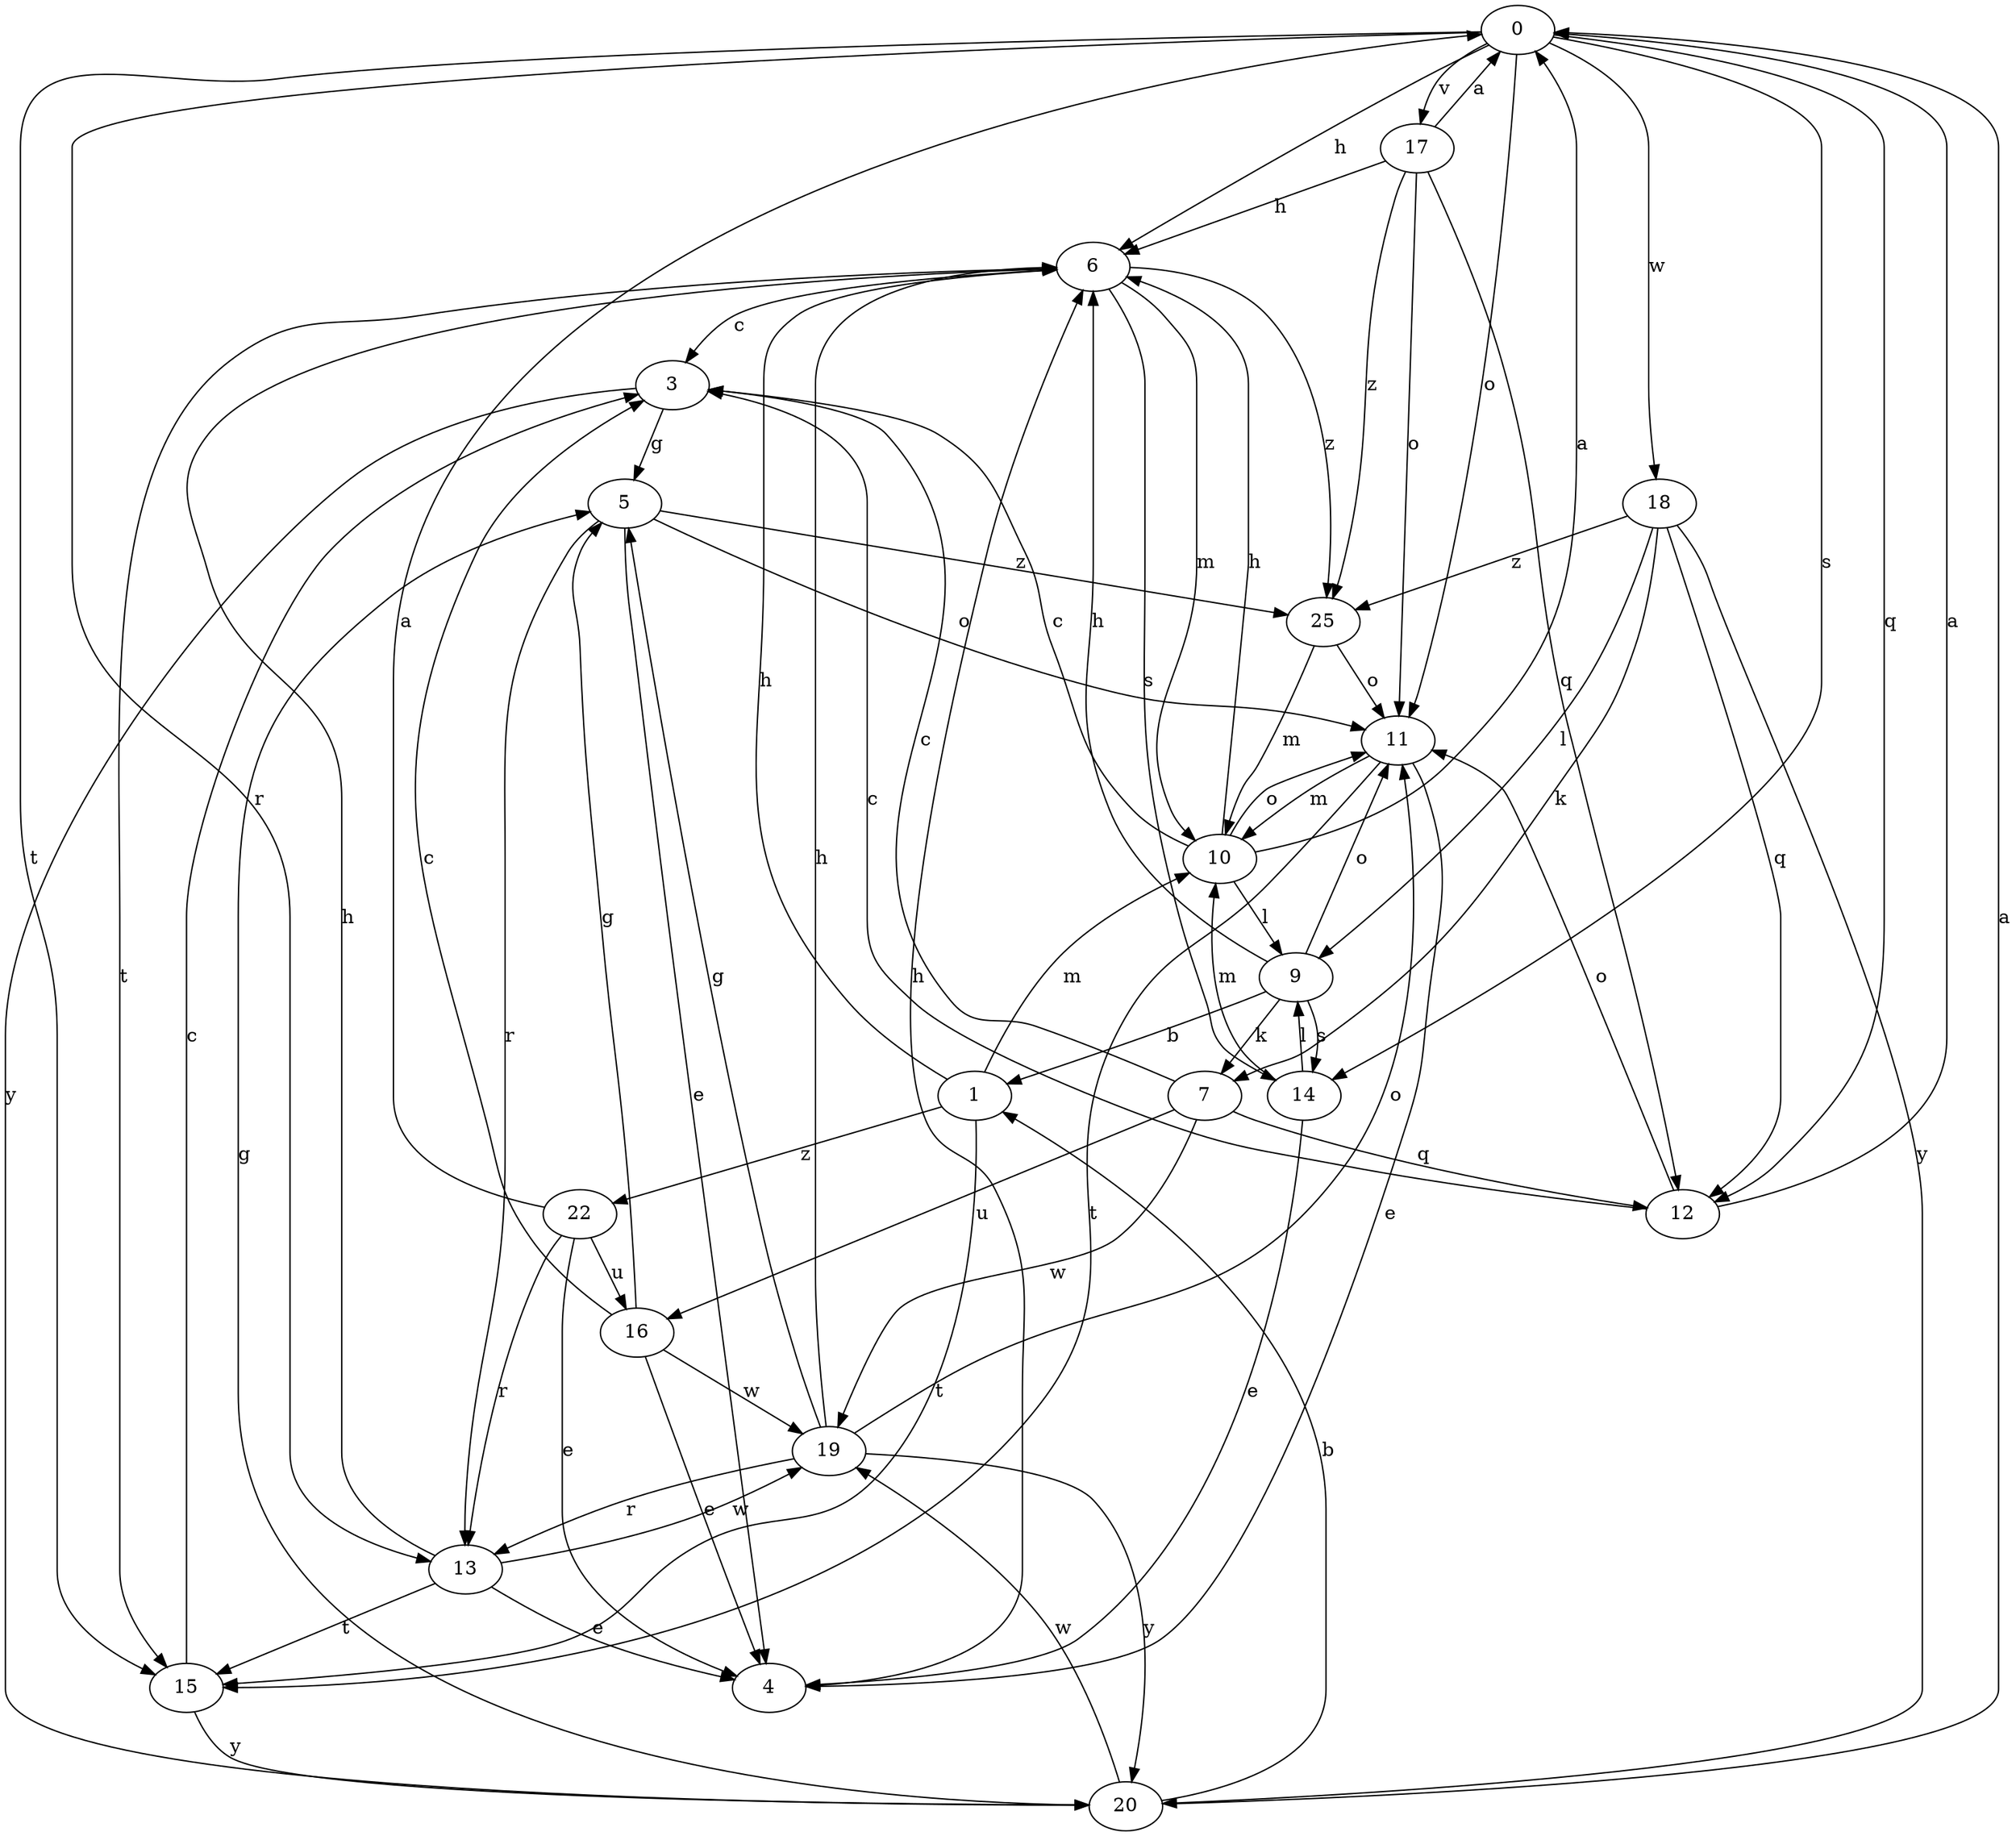 strict digraph  {
0;
1;
3;
4;
5;
6;
7;
9;
10;
11;
12;
13;
14;
15;
16;
17;
18;
19;
20;
22;
25;
0 -> 6  [label=h];
0 -> 11  [label=o];
0 -> 12  [label=q];
0 -> 13  [label=r];
0 -> 14  [label=s];
0 -> 15  [label=t];
0 -> 17  [label=v];
0 -> 18  [label=w];
1 -> 6  [label=h];
1 -> 10  [label=m];
1 -> 15  [label=t];
1 -> 22  [label=z];
3 -> 5  [label=g];
3 -> 20  [label=y];
4 -> 6  [label=h];
5 -> 4  [label=e];
5 -> 11  [label=o];
5 -> 13  [label=r];
5 -> 25  [label=z];
6 -> 3  [label=c];
6 -> 10  [label=m];
6 -> 14  [label=s];
6 -> 15  [label=t];
6 -> 25  [label=z];
7 -> 3  [label=c];
7 -> 12  [label=q];
7 -> 16  [label=u];
7 -> 19  [label=w];
9 -> 1  [label=b];
9 -> 6  [label=h];
9 -> 7  [label=k];
9 -> 11  [label=o];
9 -> 14  [label=s];
10 -> 0  [label=a];
10 -> 3  [label=c];
10 -> 6  [label=h];
10 -> 9  [label=l];
10 -> 11  [label=o];
11 -> 4  [label=e];
11 -> 10  [label=m];
11 -> 15  [label=t];
12 -> 0  [label=a];
12 -> 3  [label=c];
12 -> 11  [label=o];
13 -> 4  [label=e];
13 -> 6  [label=h];
13 -> 15  [label=t];
13 -> 19  [label=w];
14 -> 4  [label=e];
14 -> 9  [label=l];
14 -> 10  [label=m];
15 -> 3  [label=c];
15 -> 20  [label=y];
16 -> 3  [label=c];
16 -> 4  [label=e];
16 -> 5  [label=g];
16 -> 19  [label=w];
17 -> 0  [label=a];
17 -> 6  [label=h];
17 -> 11  [label=o];
17 -> 12  [label=q];
17 -> 25  [label=z];
18 -> 7  [label=k];
18 -> 9  [label=l];
18 -> 12  [label=q];
18 -> 20  [label=y];
18 -> 25  [label=z];
19 -> 5  [label=g];
19 -> 6  [label=h];
19 -> 11  [label=o];
19 -> 13  [label=r];
19 -> 20  [label=y];
20 -> 0  [label=a];
20 -> 1  [label=b];
20 -> 5  [label=g];
20 -> 19  [label=w];
22 -> 0  [label=a];
22 -> 4  [label=e];
22 -> 13  [label=r];
22 -> 16  [label=u];
25 -> 10  [label=m];
25 -> 11  [label=o];
}
